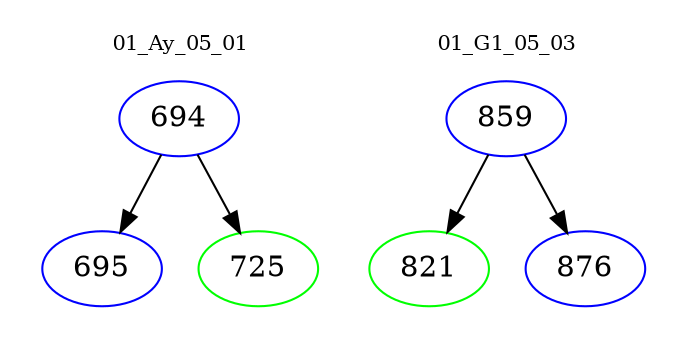 digraph{
subgraph cluster_0 {
color = white
label = "01_Ay_05_01";
fontsize=10;
T0_694 [label="694", color="blue"]
T0_694 -> T0_695 [color="black"]
T0_695 [label="695", color="blue"]
T0_694 -> T0_725 [color="black"]
T0_725 [label="725", color="green"]
}
subgraph cluster_1 {
color = white
label = "01_G1_05_03";
fontsize=10;
T1_859 [label="859", color="blue"]
T1_859 -> T1_821 [color="black"]
T1_821 [label="821", color="green"]
T1_859 -> T1_876 [color="black"]
T1_876 [label="876", color="blue"]
}
}
